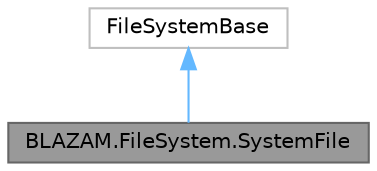 digraph "BLAZAM.FileSystem.SystemFile"
{
 // LATEX_PDF_SIZE
  bgcolor="transparent";
  edge [fontname=Helvetica,fontsize=10,labelfontname=Helvetica,labelfontsize=10];
  node [fontname=Helvetica,fontsize=10,shape=box,height=0.2,width=0.4];
  Node1 [id="Node000001",label="BLAZAM.FileSystem.SystemFile",height=0.2,width=0.4,color="gray40", fillcolor="grey60", style="filled", fontcolor="black",tooltip=" "];
  Node2 -> Node1 [id="edge1_Node000001_Node000002",dir="back",color="steelblue1",style="solid",tooltip=" "];
  Node2 [id="Node000002",label="FileSystemBase",height=0.2,width=0.4,color="grey75", fillcolor="white", style="filled",URL="$class_b_l_a_z_a_m_1_1_file_system_1_1_file_system_base.html",tooltip=" "];
}
